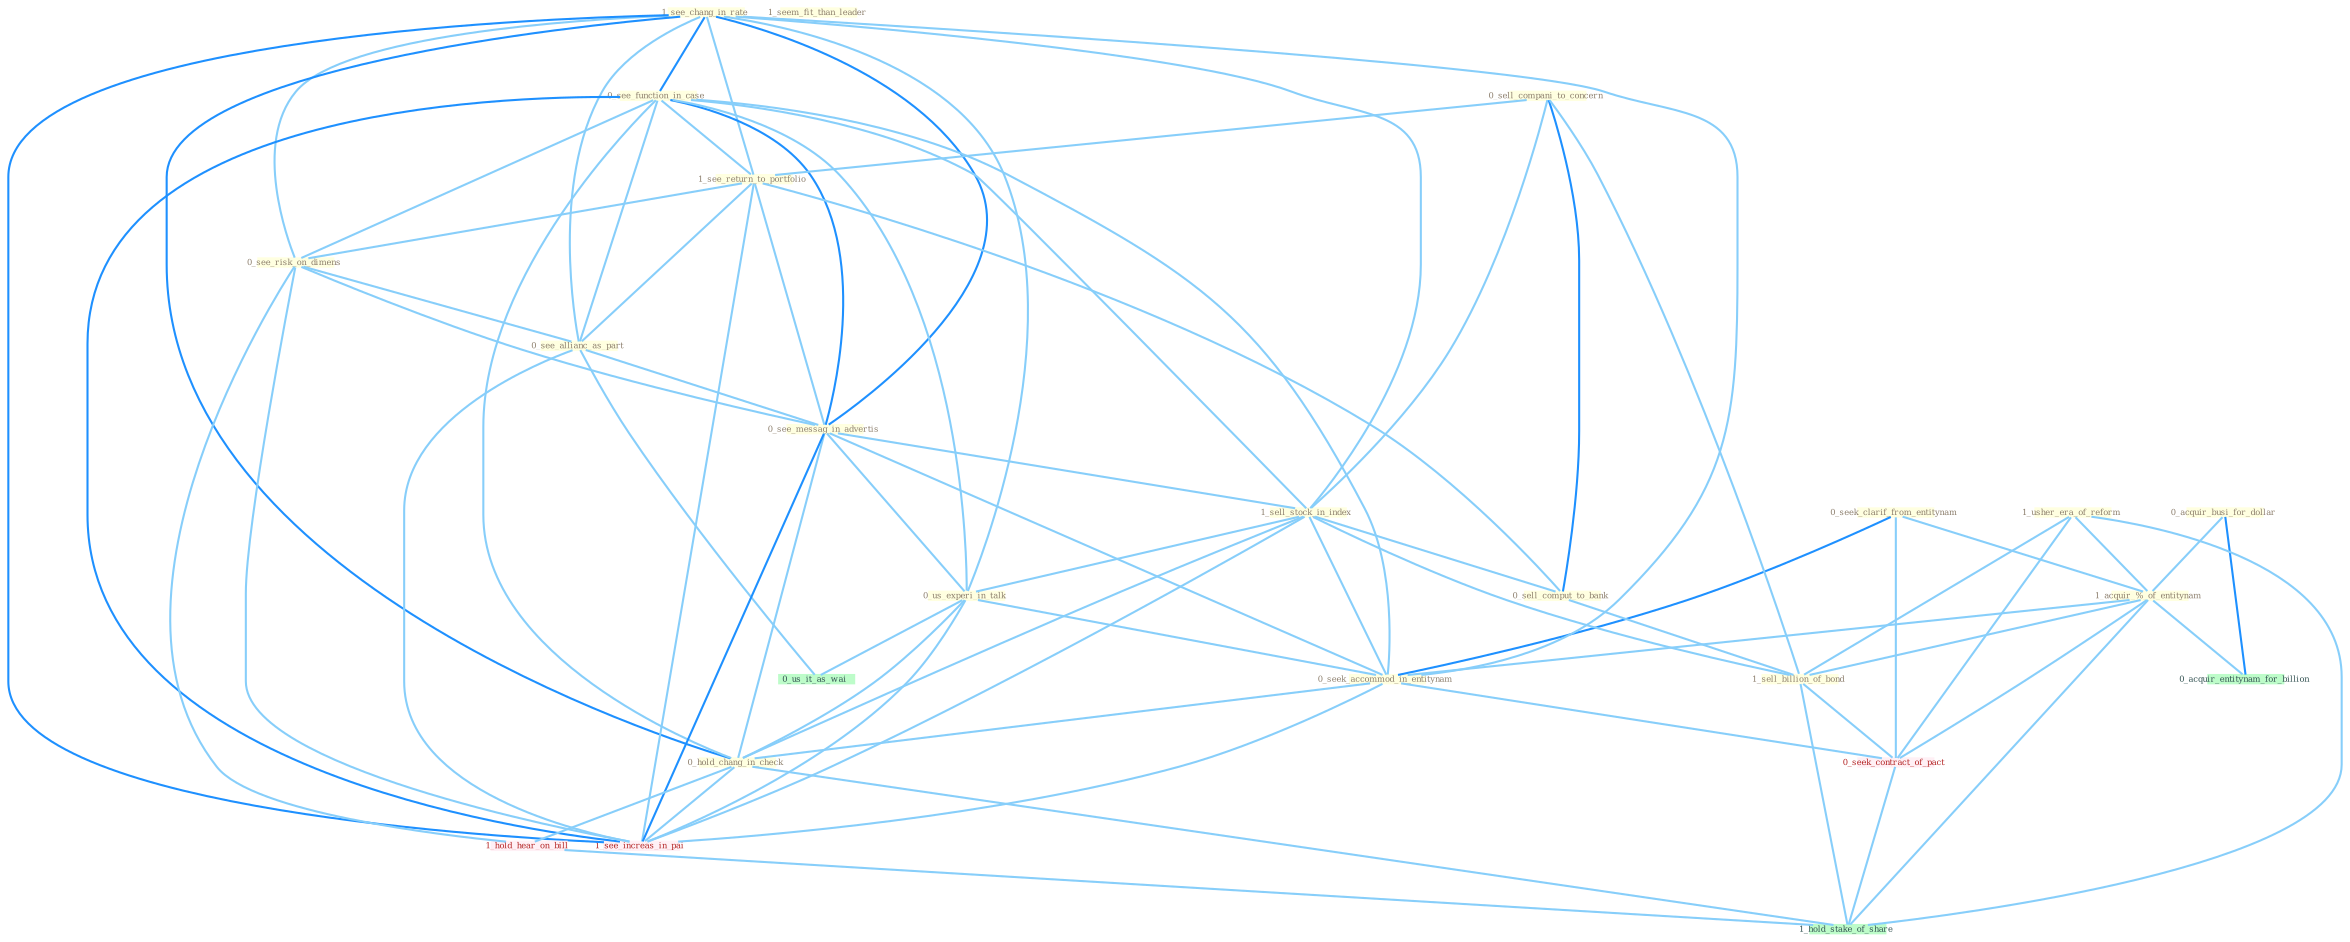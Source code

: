 Graph G{ 
    node
    [shape=polygon,style=filled,width=.5,height=.06,color="#BDFCC9",fixedsize=true,fontsize=4,
    fontcolor="#2f4f4f"];
    {node
    [color="#ffffe0", fontcolor="#8b7d6b"] "0_seek_clarif_from_entitynam " "1_see_chang_in_rate " "0_acquir_busi_for_dollar " "0_see_function_in_case " "0_sell_compani_to_concern " "1_see_return_to_portfolio " "1_usher_era_of_reform " "0_see_risk_on_dimens " "0_see_allianc_as_part " "1_acquir_%_of_entitynam " "0_see_messag_in_advertis " "1_sell_stock_in_index " "0_us_experi_in_talk " "0_seek_accommod_in_entitynam " "0_sell_comput_to_bank " "1_seem_fit_than_leader " "1_sell_billion_of_bond " "0_hold_chang_in_check "}
{node [color="#fff0f5", fontcolor="#b22222"] "0_seek_contract_of_pact " "1_see_increas_in_pai " "1_hold_hear_on_bill "}
edge [color="#B0E2FF"];

	"0_seek_clarif_from_entitynam " -- "1_acquir_%_of_entitynam " [w="1", color="#87cefa" ];
	"0_seek_clarif_from_entitynam " -- "0_seek_accommod_in_entitynam " [w="2", color="#1e90ff" , len=0.8];
	"0_seek_clarif_from_entitynam " -- "0_seek_contract_of_pact " [w="1", color="#87cefa" ];
	"1_see_chang_in_rate " -- "0_see_function_in_case " [w="2", color="#1e90ff" , len=0.8];
	"1_see_chang_in_rate " -- "1_see_return_to_portfolio " [w="1", color="#87cefa" ];
	"1_see_chang_in_rate " -- "0_see_risk_on_dimens " [w="1", color="#87cefa" ];
	"1_see_chang_in_rate " -- "0_see_allianc_as_part " [w="1", color="#87cefa" ];
	"1_see_chang_in_rate " -- "0_see_messag_in_advertis " [w="2", color="#1e90ff" , len=0.8];
	"1_see_chang_in_rate " -- "1_sell_stock_in_index " [w="1", color="#87cefa" ];
	"1_see_chang_in_rate " -- "0_us_experi_in_talk " [w="1", color="#87cefa" ];
	"1_see_chang_in_rate " -- "0_seek_accommod_in_entitynam " [w="1", color="#87cefa" ];
	"1_see_chang_in_rate " -- "0_hold_chang_in_check " [w="2", color="#1e90ff" , len=0.8];
	"1_see_chang_in_rate " -- "1_see_increas_in_pai " [w="2", color="#1e90ff" , len=0.8];
	"0_acquir_busi_for_dollar " -- "1_acquir_%_of_entitynam " [w="1", color="#87cefa" ];
	"0_acquir_busi_for_dollar " -- "0_acquir_entitynam_for_billion " [w="2", color="#1e90ff" , len=0.8];
	"0_see_function_in_case " -- "1_see_return_to_portfolio " [w="1", color="#87cefa" ];
	"0_see_function_in_case " -- "0_see_risk_on_dimens " [w="1", color="#87cefa" ];
	"0_see_function_in_case " -- "0_see_allianc_as_part " [w="1", color="#87cefa" ];
	"0_see_function_in_case " -- "0_see_messag_in_advertis " [w="2", color="#1e90ff" , len=0.8];
	"0_see_function_in_case " -- "1_sell_stock_in_index " [w="1", color="#87cefa" ];
	"0_see_function_in_case " -- "0_us_experi_in_talk " [w="1", color="#87cefa" ];
	"0_see_function_in_case " -- "0_seek_accommod_in_entitynam " [w="1", color="#87cefa" ];
	"0_see_function_in_case " -- "0_hold_chang_in_check " [w="1", color="#87cefa" ];
	"0_see_function_in_case " -- "1_see_increas_in_pai " [w="2", color="#1e90ff" , len=0.8];
	"0_sell_compani_to_concern " -- "1_see_return_to_portfolio " [w="1", color="#87cefa" ];
	"0_sell_compani_to_concern " -- "1_sell_stock_in_index " [w="1", color="#87cefa" ];
	"0_sell_compani_to_concern " -- "0_sell_comput_to_bank " [w="2", color="#1e90ff" , len=0.8];
	"0_sell_compani_to_concern " -- "1_sell_billion_of_bond " [w="1", color="#87cefa" ];
	"1_see_return_to_portfolio " -- "0_see_risk_on_dimens " [w="1", color="#87cefa" ];
	"1_see_return_to_portfolio " -- "0_see_allianc_as_part " [w="1", color="#87cefa" ];
	"1_see_return_to_portfolio " -- "0_see_messag_in_advertis " [w="1", color="#87cefa" ];
	"1_see_return_to_portfolio " -- "0_sell_comput_to_bank " [w="1", color="#87cefa" ];
	"1_see_return_to_portfolio " -- "1_see_increas_in_pai " [w="1", color="#87cefa" ];
	"1_usher_era_of_reform " -- "1_acquir_%_of_entitynam " [w="1", color="#87cefa" ];
	"1_usher_era_of_reform " -- "1_sell_billion_of_bond " [w="1", color="#87cefa" ];
	"1_usher_era_of_reform " -- "0_seek_contract_of_pact " [w="1", color="#87cefa" ];
	"1_usher_era_of_reform " -- "1_hold_stake_of_share " [w="1", color="#87cefa" ];
	"0_see_risk_on_dimens " -- "0_see_allianc_as_part " [w="1", color="#87cefa" ];
	"0_see_risk_on_dimens " -- "0_see_messag_in_advertis " [w="1", color="#87cefa" ];
	"0_see_risk_on_dimens " -- "1_see_increas_in_pai " [w="1", color="#87cefa" ];
	"0_see_risk_on_dimens " -- "1_hold_hear_on_bill " [w="1", color="#87cefa" ];
	"0_see_allianc_as_part " -- "0_see_messag_in_advertis " [w="1", color="#87cefa" ];
	"0_see_allianc_as_part " -- "0_us_it_as_wai " [w="1", color="#87cefa" ];
	"0_see_allianc_as_part " -- "1_see_increas_in_pai " [w="1", color="#87cefa" ];
	"1_acquir_%_of_entitynam " -- "0_seek_accommod_in_entitynam " [w="1", color="#87cefa" ];
	"1_acquir_%_of_entitynam " -- "1_sell_billion_of_bond " [w="1", color="#87cefa" ];
	"1_acquir_%_of_entitynam " -- "0_seek_contract_of_pact " [w="1", color="#87cefa" ];
	"1_acquir_%_of_entitynam " -- "0_acquir_entitynam_for_billion " [w="1", color="#87cefa" ];
	"1_acquir_%_of_entitynam " -- "1_hold_stake_of_share " [w="1", color="#87cefa" ];
	"0_see_messag_in_advertis " -- "1_sell_stock_in_index " [w="1", color="#87cefa" ];
	"0_see_messag_in_advertis " -- "0_us_experi_in_talk " [w="1", color="#87cefa" ];
	"0_see_messag_in_advertis " -- "0_seek_accommod_in_entitynam " [w="1", color="#87cefa" ];
	"0_see_messag_in_advertis " -- "0_hold_chang_in_check " [w="1", color="#87cefa" ];
	"0_see_messag_in_advertis " -- "1_see_increas_in_pai " [w="2", color="#1e90ff" , len=0.8];
	"1_sell_stock_in_index " -- "0_us_experi_in_talk " [w="1", color="#87cefa" ];
	"1_sell_stock_in_index " -- "0_seek_accommod_in_entitynam " [w="1", color="#87cefa" ];
	"1_sell_stock_in_index " -- "0_sell_comput_to_bank " [w="1", color="#87cefa" ];
	"1_sell_stock_in_index " -- "1_sell_billion_of_bond " [w="1", color="#87cefa" ];
	"1_sell_stock_in_index " -- "0_hold_chang_in_check " [w="1", color="#87cefa" ];
	"1_sell_stock_in_index " -- "1_see_increas_in_pai " [w="1", color="#87cefa" ];
	"0_us_experi_in_talk " -- "0_seek_accommod_in_entitynam " [w="1", color="#87cefa" ];
	"0_us_experi_in_talk " -- "0_hold_chang_in_check " [w="1", color="#87cefa" ];
	"0_us_experi_in_talk " -- "0_us_it_as_wai " [w="1", color="#87cefa" ];
	"0_us_experi_in_talk " -- "1_see_increas_in_pai " [w="1", color="#87cefa" ];
	"0_seek_accommod_in_entitynam " -- "0_hold_chang_in_check " [w="1", color="#87cefa" ];
	"0_seek_accommod_in_entitynam " -- "0_seek_contract_of_pact " [w="1", color="#87cefa" ];
	"0_seek_accommod_in_entitynam " -- "1_see_increas_in_pai " [w="1", color="#87cefa" ];
	"0_sell_comput_to_bank " -- "1_sell_billion_of_bond " [w="1", color="#87cefa" ];
	"1_sell_billion_of_bond " -- "0_seek_contract_of_pact " [w="1", color="#87cefa" ];
	"1_sell_billion_of_bond " -- "1_hold_stake_of_share " [w="1", color="#87cefa" ];
	"0_hold_chang_in_check " -- "1_see_increas_in_pai " [w="1", color="#87cefa" ];
	"0_hold_chang_in_check " -- "1_hold_hear_on_bill " [w="1", color="#87cefa" ];
	"0_hold_chang_in_check " -- "1_hold_stake_of_share " [w="1", color="#87cefa" ];
	"0_seek_contract_of_pact " -- "1_hold_stake_of_share " [w="1", color="#87cefa" ];
	"1_hold_hear_on_bill " -- "1_hold_stake_of_share " [w="1", color="#87cefa" ];
}